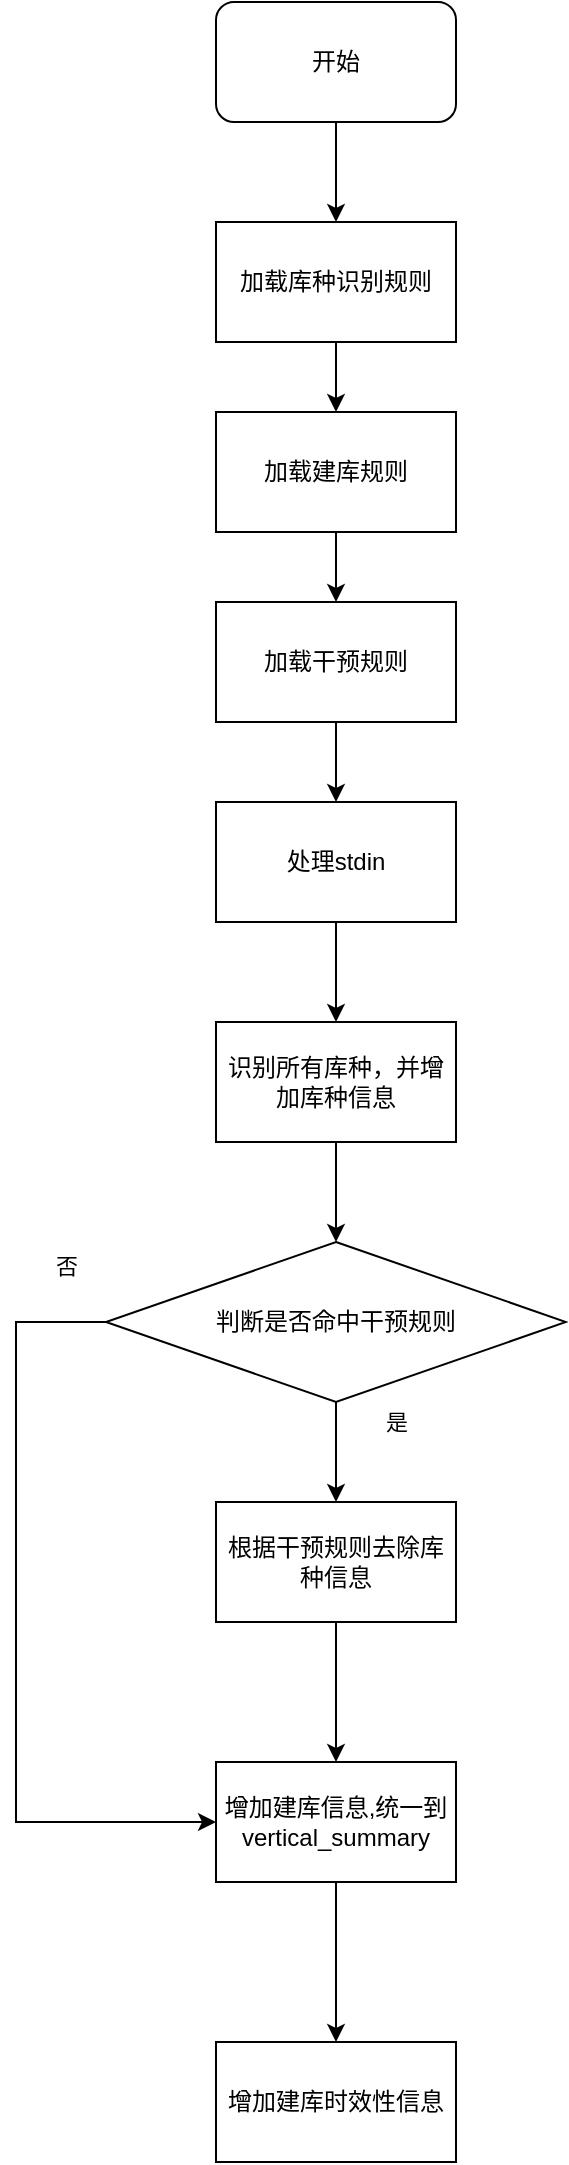 <mxfile version="10.3.5" type="github"><diagram id="d1e0mmQ35DvSmbha3Waf" name="Page-1"><mxGraphModel dx="1398" dy="795" grid="1" gridSize="10" guides="1" tooltips="1" connect="1" arrows="1" fold="1" page="1" pageScale="1" pageWidth="827" pageHeight="1169" math="0" shadow="0"><root><mxCell id="0"/><mxCell id="1" parent="0"/><mxCell id="NKBQXa3HzK47faCjBjJ_-3" value="" style="edgeStyle=orthogonalEdgeStyle;rounded=0;orthogonalLoop=1;jettySize=auto;html=1;" parent="1" source="NKBQXa3HzK47faCjBjJ_-1" target="NKBQXa3HzK47faCjBjJ_-5" edge="1"><mxGeometry relative="1" as="geometry"><mxPoint x="300" y="270" as="targetPoint"/></mxGeometry></mxCell><mxCell id="NKBQXa3HzK47faCjBjJ_-1" value="开始" style="rounded=1;whiteSpace=wrap;html=1;" parent="1" vertex="1"><mxGeometry x="240" y="40" width="120" height="60" as="geometry"/></mxCell><mxCell id="NKBQXa3HzK47faCjBjJ_-8" value="" style="edgeStyle=orthogonalEdgeStyle;rounded=0;orthogonalLoop=1;jettySize=auto;html=1;" parent="1" source="NKBQXa3HzK47faCjBjJ_-5" target="NKBQXa3HzK47faCjBjJ_-7" edge="1"><mxGeometry relative="1" as="geometry"/></mxCell><mxCell id="NKBQXa3HzK47faCjBjJ_-5" value="加载库种识别规则" style="rounded=0;whiteSpace=wrap;html=1;" parent="1" vertex="1"><mxGeometry x="240" y="150" width="120" height="60" as="geometry"/></mxCell><mxCell id="NKBQXa3HzK47faCjBjJ_-7" value="加载建库规则" style="rounded=0;whiteSpace=wrap;html=1;" parent="1" vertex="1"><mxGeometry x="240" y="245" width="120" height="60" as="geometry"/></mxCell><mxCell id="6GB-RfW0dYptsRIC4WxC-6" value="" style="edgeStyle=orthogonalEdgeStyle;rounded=0;orthogonalLoop=1;jettySize=auto;html=1;" edge="1" parent="1" source="6GB-RfW0dYptsRIC4WxC-1" target="6GB-RfW0dYptsRIC4WxC-5"><mxGeometry relative="1" as="geometry"/></mxCell><mxCell id="6GB-RfW0dYptsRIC4WxC-1" value="处理stdin" style="rounded=0;whiteSpace=wrap;html=1;" vertex="1" parent="1"><mxGeometry x="240" y="440" width="120" height="60" as="geometry"/></mxCell><mxCell id="6GB-RfW0dYptsRIC4WxC-8" value="" style="edgeStyle=orthogonalEdgeStyle;rounded=0;orthogonalLoop=1;jettySize=auto;html=1;" edge="1" parent="1" source="6GB-RfW0dYptsRIC4WxC-5" target="6GB-RfW0dYptsRIC4WxC-9"><mxGeometry relative="1" as="geometry"/></mxCell><mxCell id="6GB-RfW0dYptsRIC4WxC-5" value="识别所有库种，并增加库种信息" style="rounded=0;whiteSpace=wrap;html=1;" vertex="1" parent="1"><mxGeometry x="240" y="550" width="120" height="60" as="geometry"/></mxCell><mxCell id="6GB-RfW0dYptsRIC4WxC-4" value="" style="edgeStyle=orthogonalEdgeStyle;rounded=0;orthogonalLoop=1;jettySize=auto;html=1;" edge="1" parent="1" source="NKBQXa3HzK47faCjBjJ_-4" target="6GB-RfW0dYptsRIC4WxC-1"><mxGeometry relative="1" as="geometry"/></mxCell><mxCell id="NKBQXa3HzK47faCjBjJ_-4" value="加载干预规则" style="rounded=0;whiteSpace=wrap;html=1;" parent="1" vertex="1"><mxGeometry x="240" y="340" width="120" height="60" as="geometry"/></mxCell><mxCell id="6GB-RfW0dYptsRIC4WxC-3" value="" style="edgeStyle=orthogonalEdgeStyle;rounded=0;orthogonalLoop=1;jettySize=auto;html=1;" edge="1" parent="1" source="NKBQXa3HzK47faCjBjJ_-7" target="NKBQXa3HzK47faCjBjJ_-4"><mxGeometry relative="1" as="geometry"><mxPoint x="300" y="400" as="sourcePoint"/><mxPoint x="300" y="480" as="targetPoint"/></mxGeometry></mxCell><mxCell id="6GB-RfW0dYptsRIC4WxC-16" value="" style="edgeStyle=orthogonalEdgeStyle;rounded=0;orthogonalLoop=1;jettySize=auto;html=1;" edge="1" parent="1" source="6GB-RfW0dYptsRIC4WxC-7" target="6GB-RfW0dYptsRIC4WxC-15"><mxGeometry relative="1" as="geometry"/></mxCell><mxCell id="6GB-RfW0dYptsRIC4WxC-7" value="增加建库信息,统一到vertical_summary" style="rounded=0;whiteSpace=wrap;html=1;" vertex="1" parent="1"><mxGeometry x="240" y="920" width="120" height="60" as="geometry"/></mxCell><mxCell id="6GB-RfW0dYptsRIC4WxC-15" value="增加建库时效性信息" style="rounded=0;whiteSpace=wrap;html=1;" vertex="1" parent="1"><mxGeometry x="240" y="1060" width="120" height="60" as="geometry"/></mxCell><mxCell id="6GB-RfW0dYptsRIC4WxC-11" value="是" style="edgeStyle=orthogonalEdgeStyle;rounded=0;orthogonalLoop=1;jettySize=auto;html=1;entryX=0.5;entryY=0;entryDx=0;entryDy=0;" edge="1" parent="1" source="6GB-RfW0dYptsRIC4WxC-9" target="6GB-RfW0dYptsRIC4WxC-12"><mxGeometry x="-0.6" y="30" relative="1" as="geometry"><mxPoint x="585" y="720" as="targetPoint"/><mxPoint as="offset"/></mxGeometry></mxCell><mxCell id="6GB-RfW0dYptsRIC4WxC-14" value="否" style="edgeStyle=orthogonalEdgeStyle;rounded=0;orthogonalLoop=1;jettySize=auto;html=1;exitX=0;exitY=0.5;exitDx=0;exitDy=0;entryX=0;entryY=0.5;entryDx=0;entryDy=0;" edge="1" parent="1" source="6GB-RfW0dYptsRIC4WxC-9" target="6GB-RfW0dYptsRIC4WxC-7"><mxGeometry x="-0.884" y="-18" relative="1" as="geometry"><Array as="points"><mxPoint x="140" y="700"/><mxPoint x="140" y="950"/></Array><mxPoint x="3" y="-10" as="offset"/></mxGeometry></mxCell><mxCell id="6GB-RfW0dYptsRIC4WxC-9" value="判断是否命中干预规则" style="rhombus;whiteSpace=wrap;html=1;" vertex="1" parent="1"><mxGeometry x="185" y="660" width="230" height="80" as="geometry"/></mxCell><mxCell id="6GB-RfW0dYptsRIC4WxC-13" value="" style="edgeStyle=orthogonalEdgeStyle;rounded=0;orthogonalLoop=1;jettySize=auto;html=1;" edge="1" parent="1" source="6GB-RfW0dYptsRIC4WxC-12" target="6GB-RfW0dYptsRIC4WxC-7"><mxGeometry relative="1" as="geometry"/></mxCell><mxCell id="6GB-RfW0dYptsRIC4WxC-12" value="根据干预规则去除库种信息" style="rounded=0;whiteSpace=wrap;html=1;" vertex="1" parent="1"><mxGeometry x="240" y="790" width="120" height="60" as="geometry"/></mxCell></root></mxGraphModel></diagram></mxfile>